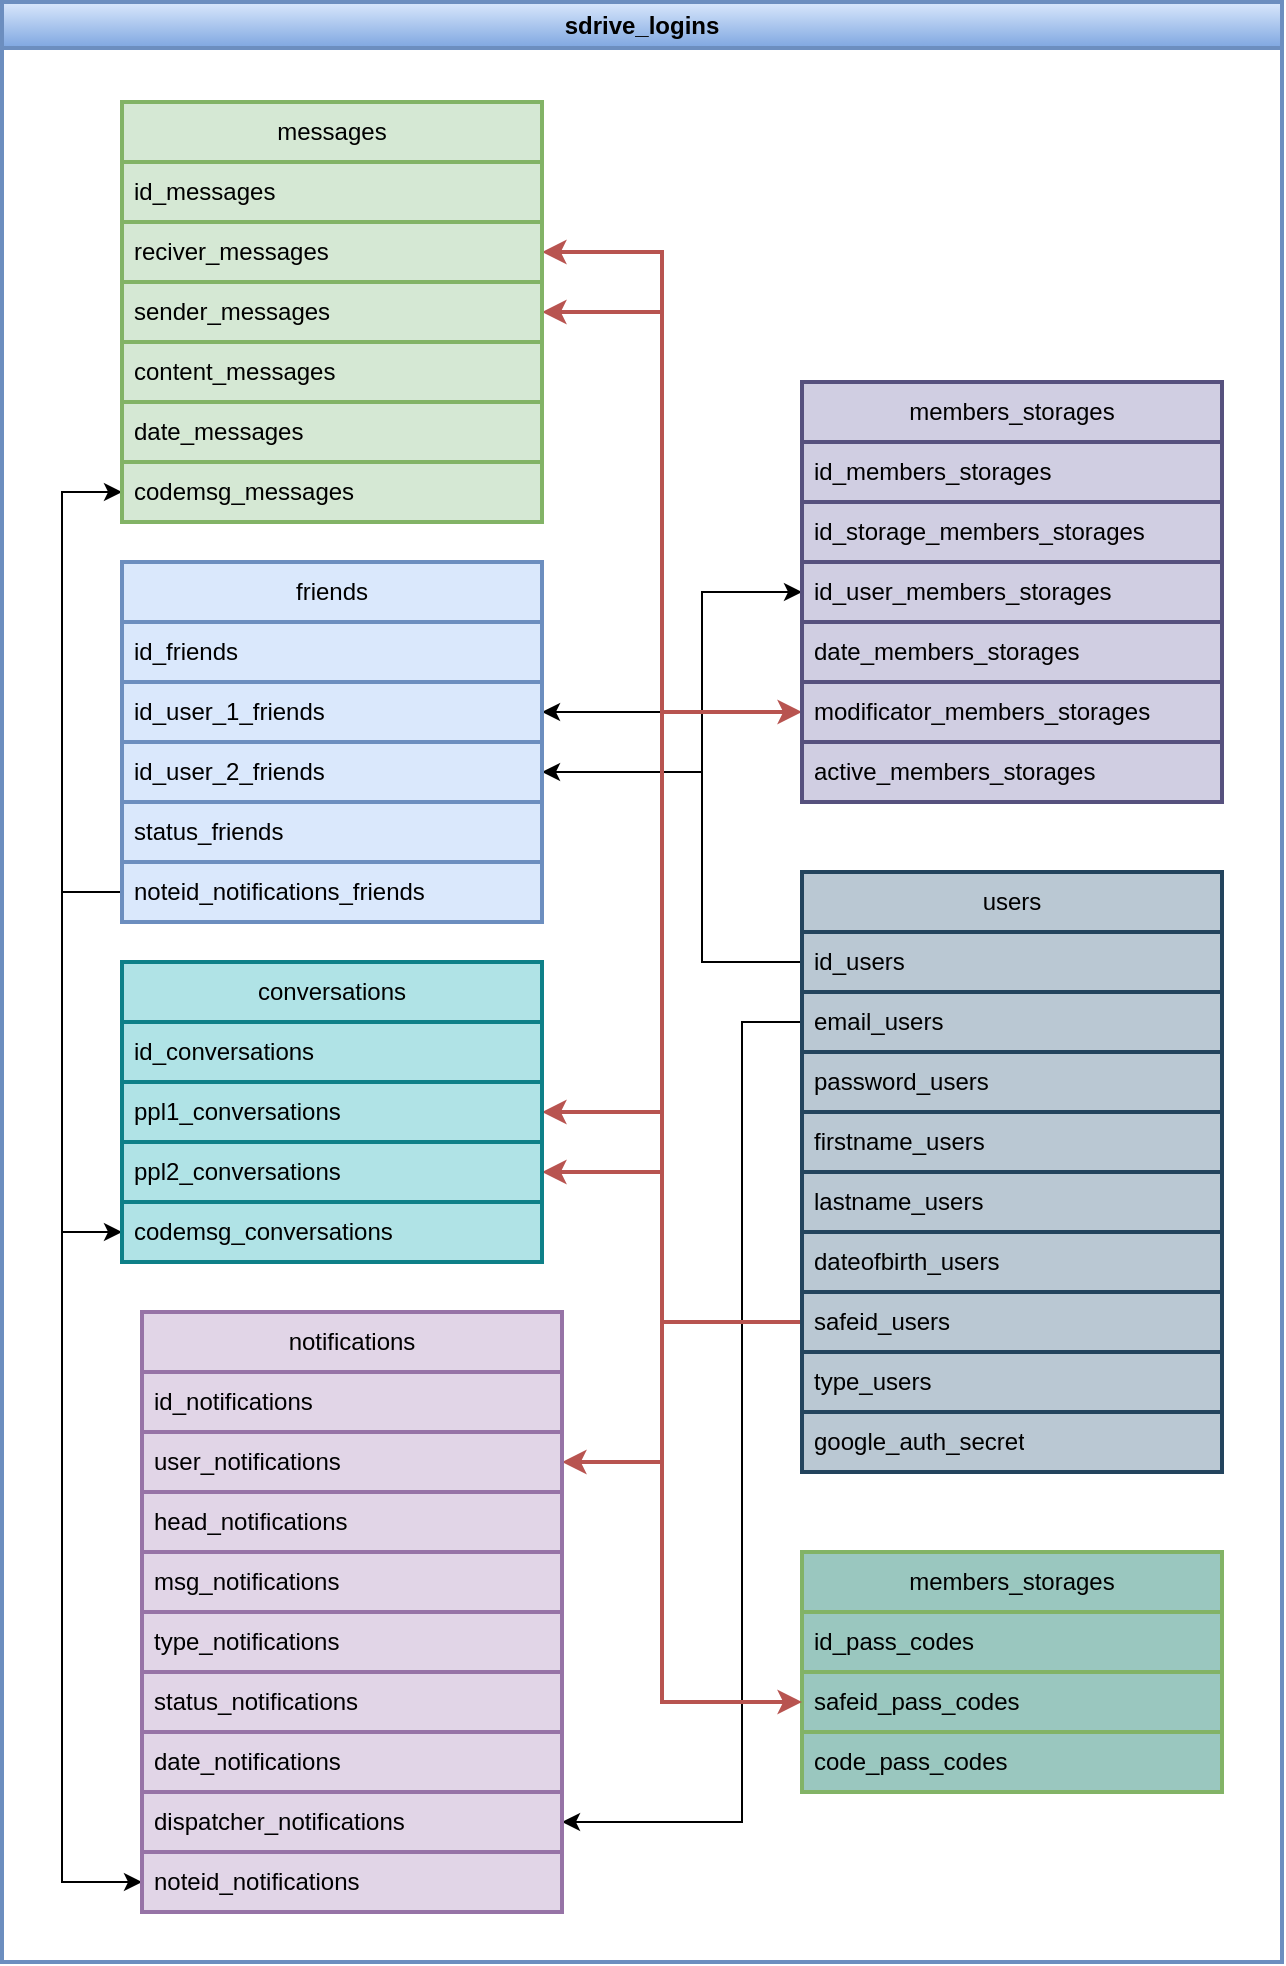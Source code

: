 <mxfile version="24.7.17">
  <diagram id="C5RBs43oDa-KdzZeNtuy" name="Page-1">
    <mxGraphModel dx="1434" dy="836" grid="1" gridSize="10" guides="1" tooltips="1" connect="1" arrows="1" fold="1" page="1" pageScale="1" pageWidth="827" pageHeight="1169" math="0" shadow="0">
      <root>
        <mxCell id="WIyWlLk6GJQsqaUBKTNV-0" />
        <mxCell id="WIyWlLk6GJQsqaUBKTNV-1" parent="WIyWlLk6GJQsqaUBKTNV-0" />
        <mxCell id="Bi12gaVqoK5WJrq5ELlC-0" value="sdrive_logins" style="swimlane;whiteSpace=wrap;html=1;fillColor=#dae8fc;gradientColor=#7ea6e0;strokeColor=#6c8ebf;container=0;strokeWidth=2;" vertex="1" parent="WIyWlLk6GJQsqaUBKTNV-1">
          <mxGeometry x="200" y="50" width="640" height="980" as="geometry" />
        </mxCell>
        <mxCell id="Bi12gaVqoK5WJrq5ELlC-1" value="google_auth_secret" style="text;strokeColor=#23445d;fillColor=#bac8d3;align=left;verticalAlign=middle;spacingLeft=4;spacingRight=4;overflow=hidden;points=[[0,0.5],[1,0.5]];portConstraint=eastwest;rotatable=0;whiteSpace=wrap;html=1;strokeWidth=2;container=0;" vertex="1" parent="Bi12gaVqoK5WJrq5ELlC-0">
          <mxGeometry x="400" y="705" width="210" height="30" as="geometry" />
        </mxCell>
        <mxCell id="Bi12gaVqoK5WJrq5ELlC-2" value="members_storages" style="swimlane;fontStyle=0;childLayout=stackLayout;horizontal=1;startSize=30;horizontalStack=0;resizeParent=1;resizeParentMax=0;resizeLast=0;collapsible=1;marginBottom=0;whiteSpace=wrap;html=1;strokeWidth=2;fillColor=#9AC7BF;strokeColor=#82b366;container=0;" vertex="1" parent="Bi12gaVqoK5WJrq5ELlC-0">
          <mxGeometry x="400" y="775" width="210" height="90" as="geometry" />
        </mxCell>
        <mxCell id="Bi12gaVqoK5WJrq5ELlC-3" value="id_pass_codes" style="text;strokeColor=#82b366;fillColor=#9AC7BF;align=left;verticalAlign=middle;spacingLeft=4;spacingRight=4;overflow=hidden;points=[[0,0.5],[1,0.5]];portConstraint=eastwest;rotatable=0;whiteSpace=wrap;html=1;strokeWidth=2;container=0;" vertex="1" parent="Bi12gaVqoK5WJrq5ELlC-0">
          <mxGeometry x="400" y="805" width="210" height="30" as="geometry" />
        </mxCell>
        <mxCell id="Bi12gaVqoK5WJrq5ELlC-4" value="safeid_pass_codes" style="text;strokeColor=#82b366;fillColor=#9AC7BF;align=left;verticalAlign=middle;spacingLeft=4;spacingRight=4;overflow=hidden;points=[[0,0.5],[1,0.5]];portConstraint=eastwest;rotatable=0;whiteSpace=wrap;html=1;strokeWidth=2;container=0;" vertex="1" parent="Bi12gaVqoK5WJrq5ELlC-0">
          <mxGeometry x="400" y="835" width="210" height="30" as="geometry" />
        </mxCell>
        <mxCell id="Bi12gaVqoK5WJrq5ELlC-5" value="code_pass_codes" style="text;strokeColor=#82b366;fillColor=#9AC7BF;align=left;verticalAlign=middle;spacingLeft=4;spacingRight=4;overflow=hidden;points=[[0,0.5],[1,0.5]];portConstraint=eastwest;rotatable=0;whiteSpace=wrap;html=1;strokeWidth=2;container=0;" vertex="1" parent="Bi12gaVqoK5WJrq5ELlC-0">
          <mxGeometry x="400" y="865" width="210" height="30" as="geometry" />
        </mxCell>
        <mxCell id="Bi12gaVqoK5WJrq5ELlC-6" style="edgeStyle=orthogonalEdgeStyle;rounded=0;orthogonalLoop=1;jettySize=auto;html=1;entryX=0;entryY=0.5;entryDx=0;entryDy=0;" edge="1" parent="WIyWlLk6GJQsqaUBKTNV-1" source="Bi12gaVqoK5WJrq5ELlC-54" target="Bi12gaVqoK5WJrq5ELlC-29">
          <mxGeometry relative="1" as="geometry">
            <Array as="points">
              <mxPoint x="230" y="495" />
              <mxPoint x="230" y="990" />
            </Array>
          </mxGeometry>
        </mxCell>
        <mxCell id="Bi12gaVqoK5WJrq5ELlC-7" style="edgeStyle=orthogonalEdgeStyle;rounded=0;orthogonalLoop=1;jettySize=auto;html=1;" edge="1" parent="WIyWlLk6GJQsqaUBKTNV-1" source="Bi12gaVqoK5WJrq5ELlC-65" target="Bi12gaVqoK5WJrq5ELlC-30">
          <mxGeometry relative="1" as="geometry">
            <Array as="points">
              <mxPoint x="570" y="560" />
              <mxPoint x="570" y="960" />
            </Array>
          </mxGeometry>
        </mxCell>
        <mxCell id="Bi12gaVqoK5WJrq5ELlC-8" style="edgeStyle=orthogonalEdgeStyle;rounded=0;orthogonalLoop=1;jettySize=auto;html=1;entryX=1;entryY=0.5;entryDx=0;entryDy=0;fillColor=#f8cecc;gradientColor=#ea6b66;strokeColor=#b85450;strokeWidth=2;" edge="1" parent="WIyWlLk6GJQsqaUBKTNV-1" source="Bi12gaVqoK5WJrq5ELlC-43" target="Bi12gaVqoK5WJrq5ELlC-32">
          <mxGeometry relative="1" as="geometry">
            <Array as="points">
              <mxPoint x="530" y="710" />
              <mxPoint x="530" y="780" />
            </Array>
          </mxGeometry>
        </mxCell>
        <mxCell id="Bi12gaVqoK5WJrq5ELlC-9" style="edgeStyle=orthogonalEdgeStyle;rounded=0;orthogonalLoop=1;jettySize=auto;html=1;entryX=0;entryY=0.5;entryDx=0;entryDy=0;" edge="1" parent="WIyWlLk6GJQsqaUBKTNV-1" source="Bi12gaVqoK5WJrq5ELlC-54" target="Bi12gaVqoK5WJrq5ELlC-22">
          <mxGeometry relative="1" as="geometry">
            <Array as="points">
              <mxPoint x="230" y="495" />
              <mxPoint x="230" y="295" />
            </Array>
          </mxGeometry>
        </mxCell>
        <mxCell id="Bi12gaVqoK5WJrq5ELlC-10" style="edgeStyle=orthogonalEdgeStyle;rounded=0;orthogonalLoop=1;jettySize=auto;html=1;" edge="1" parent="WIyWlLk6GJQsqaUBKTNV-1" source="Bi12gaVqoK5WJrq5ELlC-64" target="Bi12gaVqoK5WJrq5ELlC-61">
          <mxGeometry relative="1" as="geometry">
            <Array as="points">
              <mxPoint x="550" y="530" />
              <mxPoint x="550" y="405" />
            </Array>
          </mxGeometry>
        </mxCell>
        <mxCell id="Bi12gaVqoK5WJrq5ELlC-11" style="edgeStyle=orthogonalEdgeStyle;rounded=0;orthogonalLoop=1;jettySize=auto;html=1;entryX=1;entryY=0.5;entryDx=0;entryDy=0;" edge="1" parent="WIyWlLk6GJQsqaUBKTNV-1" source="Bi12gaVqoK5WJrq5ELlC-64" target="Bi12gaVqoK5WJrq5ELlC-53">
          <mxGeometry relative="1" as="geometry">
            <Array as="points">
              <mxPoint x="550" y="530" />
              <mxPoint x="550" y="435" />
            </Array>
          </mxGeometry>
        </mxCell>
        <mxCell id="Bi12gaVqoK5WJrq5ELlC-12" style="edgeStyle=orthogonalEdgeStyle;rounded=0;orthogonalLoop=1;jettySize=auto;html=1;entryX=1;entryY=0.5;entryDx=0;entryDy=0;fillColor=#f8cecc;gradientColor=#ea6b66;strokeColor=#b85450;strokeWidth=2;" edge="1" parent="WIyWlLk6GJQsqaUBKTNV-1" source="Bi12gaVqoK5WJrq5ELlC-43" target="Bi12gaVqoK5WJrq5ELlC-59">
          <mxGeometry relative="1" as="geometry">
            <Array as="points">
              <mxPoint x="530" y="710" />
              <mxPoint x="530" y="605" />
            </Array>
          </mxGeometry>
        </mxCell>
        <mxCell id="Bi12gaVqoK5WJrq5ELlC-13" style="edgeStyle=orthogonalEdgeStyle;rounded=0;orthogonalLoop=1;jettySize=auto;html=1;entryX=1;entryY=0.5;entryDx=0;entryDy=0;fillColor=#f8cecc;gradientColor=#ea6b66;strokeColor=#b85450;strokeWidth=2;" edge="1" parent="WIyWlLk6GJQsqaUBKTNV-1" source="Bi12gaVqoK5WJrq5ELlC-43" target="Bi12gaVqoK5WJrq5ELlC-57">
          <mxGeometry relative="1" as="geometry">
            <Array as="points">
              <mxPoint x="530" y="710" />
              <mxPoint x="530" y="635" />
            </Array>
          </mxGeometry>
        </mxCell>
        <mxCell id="Bi12gaVqoK5WJrq5ELlC-14" style="edgeStyle=orthogonalEdgeStyle;rounded=0;orthogonalLoop=1;jettySize=auto;html=1;entryX=1;entryY=0.5;entryDx=0;entryDy=0;fillColor=#f8cecc;gradientColor=#ea6b66;strokeColor=#b85450;strokeWidth=2;" edge="1" parent="WIyWlLk6GJQsqaUBKTNV-1" source="Bi12gaVqoK5WJrq5ELlC-43" target="Bi12gaVqoK5WJrq5ELlC-63">
          <mxGeometry relative="1" as="geometry">
            <Array as="points">
              <mxPoint x="530" y="710" />
              <mxPoint x="530" y="175" />
            </Array>
          </mxGeometry>
        </mxCell>
        <mxCell id="Bi12gaVqoK5WJrq5ELlC-15" style="edgeStyle=orthogonalEdgeStyle;rounded=0;orthogonalLoop=1;jettySize=auto;html=1;entryX=1;entryY=0.5;entryDx=0;entryDy=0;fillColor=#f8cecc;gradientColor=#ea6b66;strokeColor=#b85450;strokeWidth=2;" edge="1" parent="WIyWlLk6GJQsqaUBKTNV-1" source="Bi12gaVqoK5WJrq5ELlC-43" target="Bi12gaVqoK5WJrq5ELlC-20">
          <mxGeometry relative="1" as="geometry">
            <Array as="points">
              <mxPoint x="530" y="710" />
              <mxPoint x="530" y="205" />
            </Array>
          </mxGeometry>
        </mxCell>
        <mxCell id="Bi12gaVqoK5WJrq5ELlC-16" style="edgeStyle=orthogonalEdgeStyle;rounded=0;orthogonalLoop=1;jettySize=auto;html=1;" edge="1" parent="WIyWlLk6GJQsqaUBKTNV-1" source="Bi12gaVqoK5WJrq5ELlC-64" target="Bi12gaVqoK5WJrq5ELlC-47">
          <mxGeometry relative="1" as="geometry">
            <Array as="points">
              <mxPoint x="550" y="530" />
              <mxPoint x="550" y="345" />
            </Array>
          </mxGeometry>
        </mxCell>
        <mxCell id="Bi12gaVqoK5WJrq5ELlC-17" style="edgeStyle=orthogonalEdgeStyle;rounded=0;orthogonalLoop=1;jettySize=auto;html=1;fillColor=#f8cecc;gradientColor=#ea6b66;strokeColor=#b85450;strokeWidth=2;" edge="1" parent="WIyWlLk6GJQsqaUBKTNV-1" source="Bi12gaVqoK5WJrq5ELlC-43" target="Bi12gaVqoK5WJrq5ELlC-48">
          <mxGeometry relative="1" as="geometry">
            <Array as="points">
              <mxPoint x="530" y="710" />
              <mxPoint x="530" y="405" />
            </Array>
          </mxGeometry>
        </mxCell>
        <mxCell id="Bi12gaVqoK5WJrq5ELlC-18" value="messages" style="swimlane;fontStyle=0;childLayout=stackLayout;horizontal=1;startSize=30;horizontalStack=0;resizeParent=1;resizeParentMax=0;resizeLast=0;collapsible=1;marginBottom=0;whiteSpace=wrap;html=1;strokeWidth=2;fillColor=#d5e8d4;strokeColor=#82b366;container=0;" vertex="1" parent="WIyWlLk6GJQsqaUBKTNV-1">
          <mxGeometry x="260" y="100" width="210" height="90" as="geometry" />
        </mxCell>
        <mxCell id="Bi12gaVqoK5WJrq5ELlC-19" value="content_messages" style="text;strokeColor=#82b366;fillColor=#d5e8d4;align=left;verticalAlign=middle;spacingLeft=4;spacingRight=4;overflow=hidden;points=[[0,0.5],[1,0.5]];portConstraint=eastwest;rotatable=0;whiteSpace=wrap;html=1;strokeWidth=2;container=0;" vertex="1" parent="WIyWlLk6GJQsqaUBKTNV-1">
          <mxGeometry x="260" y="220" width="210" height="30" as="geometry" />
        </mxCell>
        <mxCell id="Bi12gaVqoK5WJrq5ELlC-20" value="sender_messages" style="text;strokeColor=#82b366;fillColor=#d5e8d4;align=left;verticalAlign=middle;spacingLeft=4;spacingRight=4;overflow=hidden;points=[[0,0.5],[1,0.5]];portConstraint=eastwest;rotatable=0;whiteSpace=wrap;html=1;strokeWidth=2;container=0;" vertex="1" parent="WIyWlLk6GJQsqaUBKTNV-1">
          <mxGeometry x="260" y="190" width="210" height="30" as="geometry" />
        </mxCell>
        <mxCell id="Bi12gaVqoK5WJrq5ELlC-21" value="date_messages" style="text;strokeColor=#82b366;fillColor=#d5e8d4;align=left;verticalAlign=middle;spacingLeft=4;spacingRight=4;overflow=hidden;points=[[0,0.5],[1,0.5]];portConstraint=eastwest;rotatable=0;whiteSpace=wrap;html=1;strokeWidth=2;container=0;" vertex="1" parent="WIyWlLk6GJQsqaUBKTNV-1">
          <mxGeometry x="260" y="250" width="210" height="30" as="geometry" />
        </mxCell>
        <mxCell id="Bi12gaVqoK5WJrq5ELlC-22" value="codemsg_messages" style="text;strokeColor=#82b366;fillColor=#d5e8d4;align=left;verticalAlign=middle;spacingLeft=4;spacingRight=4;overflow=hidden;points=[[0,0.5],[1,0.5]];portConstraint=eastwest;rotatable=0;whiteSpace=wrap;html=1;strokeWidth=2;container=0;" vertex="1" parent="WIyWlLk6GJQsqaUBKTNV-1">
          <mxGeometry x="260" y="280" width="210" height="30" as="geometry" />
        </mxCell>
        <mxCell id="Bi12gaVqoK5WJrq5ELlC-23" value="notifications" style="swimlane;fontStyle=0;childLayout=stackLayout;horizontal=1;startSize=30;horizontalStack=0;resizeParent=1;resizeParentMax=0;resizeLast=0;collapsible=1;marginBottom=0;whiteSpace=wrap;html=1;strokeWidth=2;fillColor=#e1d5e7;strokeColor=#9673a6;container=0;" vertex="1" parent="WIyWlLk6GJQsqaUBKTNV-1">
          <mxGeometry x="270" y="705" width="210" height="90" as="geometry" />
        </mxCell>
        <mxCell id="Bi12gaVqoK5WJrq5ELlC-24" value="msg_notifications" style="text;strokeColor=#9673a6;fillColor=#e1d5e7;align=left;verticalAlign=middle;spacingLeft=4;spacingRight=4;overflow=hidden;points=[[0,0.5],[1,0.5]];portConstraint=eastwest;rotatable=0;whiteSpace=wrap;html=1;strokeWidth=2;container=0;" vertex="1" parent="WIyWlLk6GJQsqaUBKTNV-1">
          <mxGeometry x="270" y="825" width="210" height="30" as="geometry" />
        </mxCell>
        <mxCell id="Bi12gaVqoK5WJrq5ELlC-25" value="head_notifications" style="text;strokeColor=#9673a6;fillColor=#e1d5e7;align=left;verticalAlign=middle;spacingLeft=4;spacingRight=4;overflow=hidden;points=[[0,0.5],[1,0.5]];portConstraint=eastwest;rotatable=0;whiteSpace=wrap;html=1;strokeWidth=2;container=0;" vertex="1" parent="WIyWlLk6GJQsqaUBKTNV-1">
          <mxGeometry x="270" y="795" width="210" height="30" as="geometry" />
        </mxCell>
        <mxCell id="Bi12gaVqoK5WJrq5ELlC-26" value="type_notifications" style="text;strokeColor=#9673a6;fillColor=#e1d5e7;align=left;verticalAlign=middle;spacingLeft=4;spacingRight=4;overflow=hidden;points=[[0,0.5],[1,0.5]];portConstraint=eastwest;rotatable=0;whiteSpace=wrap;html=1;strokeWidth=2;container=0;" vertex="1" parent="WIyWlLk6GJQsqaUBKTNV-1">
          <mxGeometry x="270" y="855" width="210" height="30" as="geometry" />
        </mxCell>
        <mxCell id="Bi12gaVqoK5WJrq5ELlC-27" value="status_notifications" style="text;strokeColor=#9673a6;fillColor=#e1d5e7;align=left;verticalAlign=middle;spacingLeft=4;spacingRight=4;overflow=hidden;points=[[0,0.5],[1,0.5]];portConstraint=eastwest;rotatable=0;whiteSpace=wrap;html=1;strokeWidth=2;container=0;" vertex="1" parent="WIyWlLk6GJQsqaUBKTNV-1">
          <mxGeometry x="270" y="885" width="210" height="30" as="geometry" />
        </mxCell>
        <mxCell id="Bi12gaVqoK5WJrq5ELlC-28" value="date_notifications" style="text;strokeColor=#9673a6;fillColor=#e1d5e7;align=left;verticalAlign=middle;spacingLeft=4;spacingRight=4;overflow=hidden;points=[[0,0.5],[1,0.5]];portConstraint=eastwest;rotatable=0;whiteSpace=wrap;html=1;strokeWidth=2;container=0;" vertex="1" parent="WIyWlLk6GJQsqaUBKTNV-1">
          <mxGeometry x="270" y="915" width="210" height="30" as="geometry" />
        </mxCell>
        <mxCell id="Bi12gaVqoK5WJrq5ELlC-29" value="noteid_notifications" style="text;strokeColor=#9673a6;fillColor=#e1d5e7;align=left;verticalAlign=middle;spacingLeft=4;spacingRight=4;overflow=hidden;points=[[0,0.5],[1,0.5]];portConstraint=eastwest;rotatable=0;whiteSpace=wrap;html=1;strokeWidth=2;container=0;" vertex="1" parent="WIyWlLk6GJQsqaUBKTNV-1">
          <mxGeometry x="270" y="975" width="210" height="30" as="geometry" />
        </mxCell>
        <mxCell id="Bi12gaVqoK5WJrq5ELlC-30" value="dispatcher_notifications" style="text;strokeColor=#9673a6;fillColor=#e1d5e7;align=left;verticalAlign=middle;spacingLeft=4;spacingRight=4;overflow=hidden;points=[[0,0.5],[1,0.5]];portConstraint=eastwest;rotatable=0;whiteSpace=wrap;html=1;strokeWidth=2;container=0;" vertex="1" parent="WIyWlLk6GJQsqaUBKTNV-1">
          <mxGeometry x="270" y="945" width="210" height="30" as="geometry" />
        </mxCell>
        <mxCell id="Bi12gaVqoK5WJrq5ELlC-31" value="id_notifications" style="text;strokeColor=#9673a6;fillColor=#e1d5e7;align=left;verticalAlign=middle;spacingLeft=4;spacingRight=4;overflow=hidden;points=[[0,0.5],[1,0.5]];portConstraint=eastwest;rotatable=0;whiteSpace=wrap;html=1;strokeWidth=2;container=0;" vertex="1" parent="WIyWlLk6GJQsqaUBKTNV-1">
          <mxGeometry x="270" y="735" width="210" height="30" as="geometry" />
        </mxCell>
        <mxCell id="Bi12gaVqoK5WJrq5ELlC-32" value="user_notifications" style="text;strokeColor=#9673a6;fillColor=#e1d5e7;align=left;verticalAlign=middle;spacingLeft=4;spacingRight=4;overflow=hidden;points=[[0,0.5],[1,0.5]];portConstraint=eastwest;rotatable=0;whiteSpace=wrap;html=1;strokeWidth=2;container=0;" vertex="1" parent="WIyWlLk6GJQsqaUBKTNV-1">
          <mxGeometry x="270" y="765" width="210" height="30" as="geometry" />
        </mxCell>
        <mxCell id="Bi12gaVqoK5WJrq5ELlC-33" value="users" style="swimlane;fontStyle=0;childLayout=stackLayout;horizontal=1;startSize=30;horizontalStack=0;resizeParent=1;resizeParentMax=0;resizeLast=0;collapsible=1;marginBottom=0;whiteSpace=wrap;html=1;strokeWidth=2;fillColor=#bac8d3;strokeColor=#23445d;container=0;" vertex="1" parent="WIyWlLk6GJQsqaUBKTNV-1">
          <mxGeometry x="600" y="485" width="210" height="210" as="geometry" />
        </mxCell>
        <mxCell id="Bi12gaVqoK5WJrq5ELlC-34" value="id_storage_members_storages" style="text;strokeColor=#56517e;fillColor=#d0cee2;align=left;verticalAlign=middle;spacingLeft=4;spacingRight=4;overflow=hidden;points=[[0,0.5],[1,0.5]];portConstraint=eastwest;rotatable=0;whiteSpace=wrap;html=1;strokeWidth=2;container=0;" vertex="1" parent="Bi12gaVqoK5WJrq5ELlC-33">
          <mxGeometry y="30" width="210" height="30" as="geometry" />
        </mxCell>
        <mxCell id="Bi12gaVqoK5WJrq5ELlC-35" value="id_members_storages" style="text;strokeColor=#56517e;fillColor=#d0cee2;align=left;verticalAlign=middle;spacingLeft=4;spacingRight=4;overflow=hidden;points=[[0,0.5],[1,0.5]];portConstraint=eastwest;rotatable=0;whiteSpace=wrap;html=1;strokeWidth=2;container=0;" vertex="1" parent="Bi12gaVqoK5WJrq5ELlC-33">
          <mxGeometry y="60" width="210" height="30" as="geometry" />
        </mxCell>
        <mxCell id="Bi12gaVqoK5WJrq5ELlC-36" value="id_user_members_storages" style="text;strokeColor=#56517e;fillColor=#d0cee2;align=left;verticalAlign=middle;spacingLeft=4;spacingRight=4;overflow=hidden;points=[[0,0.5],[1,0.5]];portConstraint=eastwest;rotatable=0;whiteSpace=wrap;html=1;strokeWidth=2;container=0;" vertex="1" parent="Bi12gaVqoK5WJrq5ELlC-33">
          <mxGeometry y="90" width="210" height="30" as="geometry" />
        </mxCell>
        <mxCell id="Bi12gaVqoK5WJrq5ELlC-37" value="members_storages" style="swimlane;fontStyle=0;childLayout=stackLayout;horizontal=1;startSize=30;horizontalStack=0;resizeParent=1;resizeParentMax=0;resizeLast=0;collapsible=1;marginBottom=0;whiteSpace=wrap;html=1;strokeWidth=2;fillColor=#d0cee2;strokeColor=#56517e;container=0;" vertex="1" parent="Bi12gaVqoK5WJrq5ELlC-33">
          <mxGeometry y="120" width="210" height="90" as="geometry" />
        </mxCell>
        <mxCell id="Bi12gaVqoK5WJrq5ELlC-38" value="firstname_users" style="text;strokeColor=#23445d;fillColor=#bac8d3;align=left;verticalAlign=middle;spacingLeft=4;spacingRight=4;overflow=hidden;points=[[0,0.5],[1,0.5]];portConstraint=eastwest;rotatable=0;whiteSpace=wrap;html=1;strokeWidth=2;container=0;" vertex="1" parent="WIyWlLk6GJQsqaUBKTNV-1">
          <mxGeometry x="600" y="605" width="210" height="30" as="geometry" />
        </mxCell>
        <mxCell id="Bi12gaVqoK5WJrq5ELlC-39" value="password_users" style="text;strokeColor=#23445d;fillColor=#bac8d3;align=left;verticalAlign=middle;spacingLeft=4;spacingRight=4;overflow=hidden;points=[[0,0.5],[1,0.5]];portConstraint=eastwest;rotatable=0;whiteSpace=wrap;html=1;strokeWidth=2;container=0;" vertex="1" parent="WIyWlLk6GJQsqaUBKTNV-1">
          <mxGeometry x="600" y="575" width="210" height="30" as="geometry" />
        </mxCell>
        <mxCell id="Bi12gaVqoK5WJrq5ELlC-40" value="lastname_users" style="text;strokeColor=#23445d;fillColor=#bac8d3;align=left;verticalAlign=middle;spacingLeft=4;spacingRight=4;overflow=hidden;points=[[0,0.5],[1,0.5]];portConstraint=eastwest;rotatable=0;whiteSpace=wrap;html=1;strokeWidth=2;container=0;" vertex="1" parent="WIyWlLk6GJQsqaUBKTNV-1">
          <mxGeometry x="600" y="635" width="210" height="30" as="geometry" />
        </mxCell>
        <mxCell id="Bi12gaVqoK5WJrq5ELlC-41" value="dateofbirth_users" style="text;strokeColor=#23445d;fillColor=#bac8d3;align=left;verticalAlign=middle;spacingLeft=4;spacingRight=4;overflow=hidden;points=[[0,0.5],[1,0.5]];portConstraint=eastwest;rotatable=0;whiteSpace=wrap;html=1;strokeWidth=2;container=0;" vertex="1" parent="WIyWlLk6GJQsqaUBKTNV-1">
          <mxGeometry x="600" y="665" width="210" height="30" as="geometry" />
        </mxCell>
        <mxCell id="Bi12gaVqoK5WJrq5ELlC-42" style="edgeStyle=orthogonalEdgeStyle;rounded=0;orthogonalLoop=1;jettySize=auto;html=1;entryX=0;entryY=0.5;entryDx=0;entryDy=0;strokeColor=#b85450;strokeWidth=2;" edge="1" parent="WIyWlLk6GJQsqaUBKTNV-1" source="Bi12gaVqoK5WJrq5ELlC-43" target="Bi12gaVqoK5WJrq5ELlC-4">
          <mxGeometry relative="1" as="geometry">
            <Array as="points">
              <mxPoint x="530" y="710" />
              <mxPoint x="530" y="900" />
            </Array>
          </mxGeometry>
        </mxCell>
        <mxCell id="Bi12gaVqoK5WJrq5ELlC-43" value="safeid_users" style="text;strokeColor=#23445d;fillColor=#bac8d3;align=left;verticalAlign=middle;spacingLeft=4;spacingRight=4;overflow=hidden;points=[[0,0.5],[1,0.5]];portConstraint=eastwest;rotatable=0;whiteSpace=wrap;html=1;strokeWidth=2;container=0;" vertex="1" parent="WIyWlLk6GJQsqaUBKTNV-1">
          <mxGeometry x="600" y="695" width="210" height="30" as="geometry" />
        </mxCell>
        <mxCell id="Bi12gaVqoK5WJrq5ELlC-44" value="type_users" style="text;strokeColor=#23445d;fillColor=#bac8d3;align=left;verticalAlign=middle;spacingLeft=4;spacingRight=4;overflow=hidden;points=[[0,0.5],[1,0.5]];portConstraint=eastwest;rotatable=0;whiteSpace=wrap;html=1;strokeWidth=2;container=0;" vertex="1" parent="WIyWlLk6GJQsqaUBKTNV-1">
          <mxGeometry x="600" y="725" width="210" height="30" as="geometry" />
        </mxCell>
        <mxCell id="Bi12gaVqoK5WJrq5ELlC-45" value="members_storages" style="swimlane;fontStyle=0;childLayout=stackLayout;horizontal=1;startSize=30;horizontalStack=0;resizeParent=1;resizeParentMax=0;resizeLast=0;collapsible=1;marginBottom=0;whiteSpace=wrap;html=1;strokeWidth=2;fillColor=#d0cee2;strokeColor=#56517e;container=0;" vertex="1" parent="WIyWlLk6GJQsqaUBKTNV-1">
          <mxGeometry x="600" y="240" width="210" height="90" as="geometry" />
        </mxCell>
        <mxCell id="Bi12gaVqoK5WJrq5ELlC-46" value="date_members_storages" style="text;strokeColor=#56517e;fillColor=#d0cee2;align=left;verticalAlign=middle;spacingLeft=4;spacingRight=4;overflow=hidden;points=[[0,0.5],[1,0.5]];portConstraint=eastwest;rotatable=0;whiteSpace=wrap;html=1;strokeWidth=2;container=0;" vertex="1" parent="WIyWlLk6GJQsqaUBKTNV-1">
          <mxGeometry x="600" y="360" width="210" height="30" as="geometry" />
        </mxCell>
        <mxCell id="Bi12gaVqoK5WJrq5ELlC-47" value="id_user_members_storages" style="text;strokeColor=#56517e;fillColor=#d0cee2;align=left;verticalAlign=middle;spacingLeft=4;spacingRight=4;overflow=hidden;points=[[0,0.5],[1,0.5]];portConstraint=eastwest;rotatable=0;whiteSpace=wrap;html=1;strokeWidth=2;container=0;" vertex="1" parent="WIyWlLk6GJQsqaUBKTNV-1">
          <mxGeometry x="600" y="330" width="210" height="30" as="geometry" />
        </mxCell>
        <mxCell id="Bi12gaVqoK5WJrq5ELlC-48" value="modificator_members_storages" style="text;strokeColor=#56517e;fillColor=#d0cee2;align=left;verticalAlign=middle;spacingLeft=4;spacingRight=4;overflow=hidden;points=[[0,0.5],[1,0.5]];portConstraint=eastwest;rotatable=0;whiteSpace=wrap;html=1;strokeWidth=2;container=0;" vertex="1" parent="WIyWlLk6GJQsqaUBKTNV-1">
          <mxGeometry x="600" y="390" width="210" height="30" as="geometry" />
        </mxCell>
        <mxCell id="Bi12gaVqoK5WJrq5ELlC-49" value="active_members_storages" style="text;strokeColor=#56517e;fillColor=#d0cee2;align=left;verticalAlign=middle;spacingLeft=4;spacingRight=4;overflow=hidden;points=[[0,0.5],[1,0.5]];portConstraint=eastwest;rotatable=0;whiteSpace=wrap;html=1;strokeWidth=2;container=0;" vertex="1" parent="WIyWlLk6GJQsqaUBKTNV-1">
          <mxGeometry x="600" y="420" width="210" height="30" as="geometry" />
        </mxCell>
        <mxCell id="Bi12gaVqoK5WJrq5ELlC-50" style="edgeStyle=orthogonalEdgeStyle;rounded=0;orthogonalLoop=1;jettySize=auto;html=1;entryX=0;entryY=0.5;entryDx=0;entryDy=0;" edge="1" parent="WIyWlLk6GJQsqaUBKTNV-1" source="Bi12gaVqoK5WJrq5ELlC-54" target="Bi12gaVqoK5WJrq5ELlC-56">
          <mxGeometry relative="1" as="geometry">
            <Array as="points">
              <mxPoint x="230" y="495" />
              <mxPoint x="230" y="665" />
            </Array>
          </mxGeometry>
        </mxCell>
        <mxCell id="Bi12gaVqoK5WJrq5ELlC-51" value="friends" style="swimlane;fontStyle=0;childLayout=stackLayout;horizontal=1;startSize=30;horizontalStack=0;resizeParent=1;resizeParentMax=0;resizeLast=0;collapsible=1;marginBottom=0;whiteSpace=wrap;html=1;strokeWidth=2;fillColor=#dae8fc;strokeColor=#6c8ebf;container=0;" vertex="1" parent="WIyWlLk6GJQsqaUBKTNV-1">
          <mxGeometry x="260" y="330" width="210" height="90" as="geometry" />
        </mxCell>
        <mxCell id="Bi12gaVqoK5WJrq5ELlC-52" value="status_friends" style="text;strokeColor=#6c8ebf;fillColor=#dae8fc;align=left;verticalAlign=middle;spacingLeft=4;spacingRight=4;overflow=hidden;points=[[0,0.5],[1,0.5]];portConstraint=eastwest;rotatable=0;whiteSpace=wrap;html=1;strokeWidth=2;container=0;" vertex="1" parent="WIyWlLk6GJQsqaUBKTNV-1">
          <mxGeometry x="260" y="450" width="210" height="30" as="geometry" />
        </mxCell>
        <mxCell id="Bi12gaVqoK5WJrq5ELlC-53" value="id_user_2_friends" style="text;strokeColor=#6c8ebf;fillColor=#dae8fc;align=left;verticalAlign=middle;spacingLeft=4;spacingRight=4;overflow=hidden;points=[[0,0.5],[1,0.5]];portConstraint=eastwest;rotatable=0;whiteSpace=wrap;html=1;strokeWidth=2;container=0;" vertex="1" parent="WIyWlLk6GJQsqaUBKTNV-1">
          <mxGeometry x="260" y="420" width="210" height="30" as="geometry" />
        </mxCell>
        <mxCell id="Bi12gaVqoK5WJrq5ELlC-54" value="noteid_notifications_friends" style="text;strokeColor=#6c8ebf;fillColor=#dae8fc;align=left;verticalAlign=middle;spacingLeft=4;spacingRight=4;overflow=hidden;points=[[0,0.5],[1,0.5]];portConstraint=eastwest;rotatable=0;whiteSpace=wrap;html=1;strokeWidth=2;container=0;" vertex="1" parent="WIyWlLk6GJQsqaUBKTNV-1">
          <mxGeometry x="260" y="480" width="210" height="30" as="geometry" />
        </mxCell>
        <mxCell id="Bi12gaVqoK5WJrq5ELlC-55" value="conversations" style="swimlane;fontStyle=0;childLayout=stackLayout;horizontal=1;startSize=30;horizontalStack=0;resizeParent=1;resizeParentMax=0;resizeLast=0;collapsible=1;marginBottom=0;whiteSpace=wrap;html=1;strokeWidth=2;fillColor=#b0e3e6;strokeColor=#0e8088;container=0;" vertex="1" parent="WIyWlLk6GJQsqaUBKTNV-1">
          <mxGeometry x="260" y="530" width="210" height="90" as="geometry" />
        </mxCell>
        <mxCell id="Bi12gaVqoK5WJrq5ELlC-56" value="codemsg_conversations" style="text;strokeColor=#0e8088;fillColor=#b0e3e6;align=left;verticalAlign=middle;spacingLeft=4;spacingRight=4;overflow=hidden;points=[[0,0.5],[1,0.5]];portConstraint=eastwest;rotatable=0;whiteSpace=wrap;html=1;strokeWidth=2;container=0;" vertex="1" parent="WIyWlLk6GJQsqaUBKTNV-1">
          <mxGeometry x="260" y="650" width="210" height="30" as="geometry" />
        </mxCell>
        <mxCell id="Bi12gaVqoK5WJrq5ELlC-57" value="ppl2_conversations" style="text;strokeColor=#0e8088;fillColor=#b0e3e6;align=left;verticalAlign=middle;spacingLeft=4;spacingRight=4;overflow=hidden;points=[[0,0.5],[1,0.5]];portConstraint=eastwest;rotatable=0;whiteSpace=wrap;html=1;strokeWidth=2;container=0;" vertex="1" parent="WIyWlLk6GJQsqaUBKTNV-1">
          <mxGeometry x="260" y="620" width="210" height="30" as="geometry" />
        </mxCell>
        <mxCell id="Bi12gaVqoK5WJrq5ELlC-58" value="id_conversations" style="text;strokeColor=#0e8088;fillColor=#b0e3e6;align=left;verticalAlign=middle;spacingLeft=4;spacingRight=4;overflow=hidden;points=[[0,0.5],[1,0.5]];portConstraint=eastwest;rotatable=0;whiteSpace=wrap;html=1;strokeWidth=2;container=0;" vertex="1" parent="WIyWlLk6GJQsqaUBKTNV-1">
          <mxGeometry x="260" y="560" width="210" height="30" as="geometry" />
        </mxCell>
        <mxCell id="Bi12gaVqoK5WJrq5ELlC-59" value="ppl1_conversations" style="text;strokeColor=#0e8088;fillColor=#b0e3e6;align=left;verticalAlign=middle;spacingLeft=4;spacingRight=4;overflow=hidden;points=[[0,0.5],[1,0.5]];portConstraint=eastwest;rotatable=0;whiteSpace=wrap;html=1;strokeWidth=2;container=0;" vertex="1" parent="WIyWlLk6GJQsqaUBKTNV-1">
          <mxGeometry x="260" y="590" width="210" height="30" as="geometry" />
        </mxCell>
        <mxCell id="Bi12gaVqoK5WJrq5ELlC-60" value="id_friends" style="text;strokeColor=#6c8ebf;fillColor=#dae8fc;align=left;verticalAlign=middle;spacingLeft=4;spacingRight=4;overflow=hidden;points=[[0,0.5],[1,0.5]];portConstraint=eastwest;rotatable=0;whiteSpace=wrap;html=1;strokeWidth=2;container=0;" vertex="1" parent="WIyWlLk6GJQsqaUBKTNV-1">
          <mxGeometry x="260" y="360" width="210" height="30" as="geometry" />
        </mxCell>
        <mxCell id="Bi12gaVqoK5WJrq5ELlC-61" value="id_user_1_friends" style="text;strokeColor=#6c8ebf;fillColor=#dae8fc;align=left;verticalAlign=middle;spacingLeft=4;spacingRight=4;overflow=hidden;points=[[0,0.5],[1,0.5]];portConstraint=eastwest;rotatable=0;whiteSpace=wrap;html=1;strokeWidth=2;container=0;" vertex="1" parent="WIyWlLk6GJQsqaUBKTNV-1">
          <mxGeometry x="260" y="390" width="210" height="30" as="geometry" />
        </mxCell>
        <mxCell id="Bi12gaVqoK5WJrq5ELlC-62" value="id_messages" style="text;strokeColor=#82b366;fillColor=#d5e8d4;align=left;verticalAlign=middle;spacingLeft=4;spacingRight=4;overflow=hidden;points=[[0,0.5],[1,0.5]];portConstraint=eastwest;rotatable=0;whiteSpace=wrap;html=1;strokeWidth=2;container=0;" vertex="1" parent="WIyWlLk6GJQsqaUBKTNV-1">
          <mxGeometry x="260" y="130" width="210" height="30" as="geometry" />
        </mxCell>
        <mxCell id="Bi12gaVqoK5WJrq5ELlC-63" value="reciver_messages" style="text;strokeColor=#82b366;fillColor=#d5e8d4;align=left;verticalAlign=middle;spacingLeft=4;spacingRight=4;overflow=hidden;points=[[0,0.5],[1,0.5]];portConstraint=eastwest;rotatable=0;whiteSpace=wrap;html=1;strokeWidth=2;container=0;" vertex="1" parent="WIyWlLk6GJQsqaUBKTNV-1">
          <mxGeometry x="260" y="160" width="210" height="30" as="geometry" />
        </mxCell>
        <mxCell id="Bi12gaVqoK5WJrq5ELlC-64" value="id_users" style="text;strokeColor=#23445d;fillColor=#bac8d3;align=left;verticalAlign=middle;spacingLeft=4;spacingRight=4;overflow=hidden;points=[[0,0.5],[1,0.5]];portConstraint=eastwest;rotatable=0;whiteSpace=wrap;html=1;strokeWidth=2;container=0;" vertex="1" parent="WIyWlLk6GJQsqaUBKTNV-1">
          <mxGeometry x="600" y="515" width="210" height="30" as="geometry" />
        </mxCell>
        <mxCell id="Bi12gaVqoK5WJrq5ELlC-65" value="email_users" style="text;strokeColor=#23445d;fillColor=#bac8d3;align=left;verticalAlign=middle;spacingLeft=4;spacingRight=4;overflow=hidden;points=[[0,0.5],[1,0.5]];portConstraint=eastwest;rotatable=0;whiteSpace=wrap;html=1;strokeWidth=2;container=0;" vertex="1" parent="WIyWlLk6GJQsqaUBKTNV-1">
          <mxGeometry x="600" y="545" width="210" height="30" as="geometry" />
        </mxCell>
        <mxCell id="Bi12gaVqoK5WJrq5ELlC-66" value="id_members_storages" style="text;strokeColor=#56517e;fillColor=#d0cee2;align=left;verticalAlign=middle;spacingLeft=4;spacingRight=4;overflow=hidden;points=[[0,0.5],[1,0.5]];portConstraint=eastwest;rotatable=0;whiteSpace=wrap;html=1;strokeWidth=2;container=0;" vertex="1" parent="WIyWlLk6GJQsqaUBKTNV-1">
          <mxGeometry x="600" y="270" width="210" height="30" as="geometry" />
        </mxCell>
        <mxCell id="Bi12gaVqoK5WJrq5ELlC-67" value="id_storage_members_storages" style="text;strokeColor=#56517e;fillColor=#d0cee2;align=left;verticalAlign=middle;spacingLeft=4;spacingRight=4;overflow=hidden;points=[[0,0.5],[1,0.5]];portConstraint=eastwest;rotatable=0;whiteSpace=wrap;html=1;strokeWidth=2;container=0;" vertex="1" parent="WIyWlLk6GJQsqaUBKTNV-1">
          <mxGeometry x="600" y="300" width="210" height="30" as="geometry" />
        </mxCell>
      </root>
    </mxGraphModel>
  </diagram>
</mxfile>
